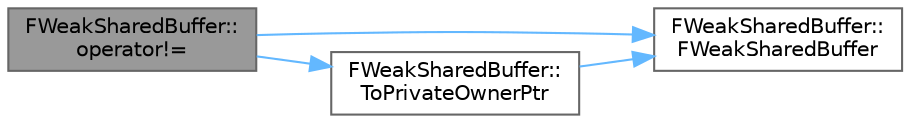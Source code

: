 digraph "FWeakSharedBuffer::operator!="
{
 // INTERACTIVE_SVG=YES
 // LATEX_PDF_SIZE
  bgcolor="transparent";
  edge [fontname=Helvetica,fontsize=10,labelfontname=Helvetica,labelfontsize=10];
  node [fontname=Helvetica,fontsize=10,shape=box,height=0.2,width=0.4];
  rankdir="LR";
  Node1 [id="Node000001",label="FWeakSharedBuffer::\loperator!=",height=0.2,width=0.4,color="gray40", fillcolor="grey60", style="filled", fontcolor="black",tooltip=" "];
  Node1 -> Node2 [id="edge1_Node000001_Node000002",color="steelblue1",style="solid",tooltip=" "];
  Node2 [id="Node000002",label="FWeakSharedBuffer::\lFWeakSharedBuffer",height=0.2,width=0.4,color="grey40", fillcolor="white", style="filled",URL="$d1/d06/classFWeakSharedBuffer.html#a834aee4f3fca5bf23d4fced42ded9642",tooltip="Construct a null weak shared buffer."];
  Node1 -> Node3 [id="edge2_Node000001_Node000003",color="steelblue1",style="solid",tooltip=" "];
  Node3 [id="Node000003",label="FWeakSharedBuffer::\lToPrivateOwnerPtr",height=0.2,width=0.4,color="grey40", fillcolor="white", style="filled",URL="$d1/d06/classFWeakSharedBuffer.html#ae18781b83727d423362da89196da96a9",tooltip=" "];
  Node3 -> Node2 [id="edge3_Node000003_Node000002",color="steelblue1",style="solid",tooltip=" "];
}

